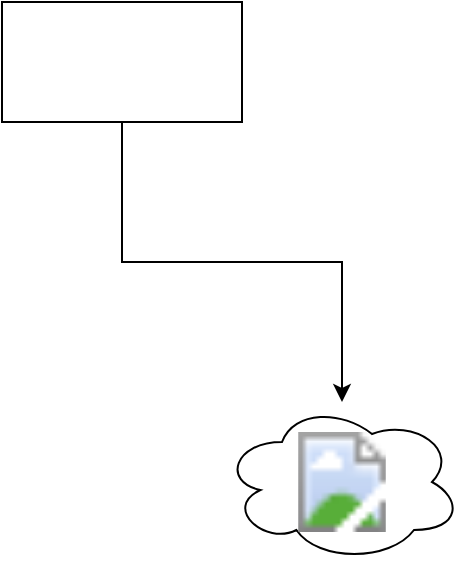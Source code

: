 <mxGraphModel dx="935" dy="789" grid="1" gridSize="10" guides="1" tooltips="1" connect="1" arrows="1" fold="1" page="1" pageScale="1" pageWidth="850" pageHeight="1100" background="#ffffff"><root><mxCell id="0"/><mxCell id="1" parent="0"/><mxCell id="4" style="edgeStyle=orthogonalEdgeStyle;rounded=0;html=1;jettySize=auto;orthogonalLoop=1;" edge="1" parent="1" source="2" target="3"><mxGeometry relative="1" as="geometry"/></mxCell><mxCell id="2" value="" style="rounded=0;whiteSpace=wrap;html=1;" vertex="1" parent="1"><mxGeometry x="130" y="80" width="120" height="60" as="geometry"/></mxCell><mxCell id="3" value="" style="ellipse;shape=cloud;whiteSpace=wrap;html=1;" vertex="1" parent="1"><mxGeometry x="240" y="280" width="120" height="80" as="geometry"/></mxCell><mxCell id="5" value="" style="image;html=1;labelBackgroundColor=#ffffff;image=https://raw.githubusercontent.com/jgraph/mxgraph/master/javascript/examples/grapheditor/www/stencils//clipart/Suit3_128x128.png" vertex="1" parent="1"><mxGeometry x="275" y="295" width="50" height="50" as="geometry"/></mxCell></root></mxGraphModel>